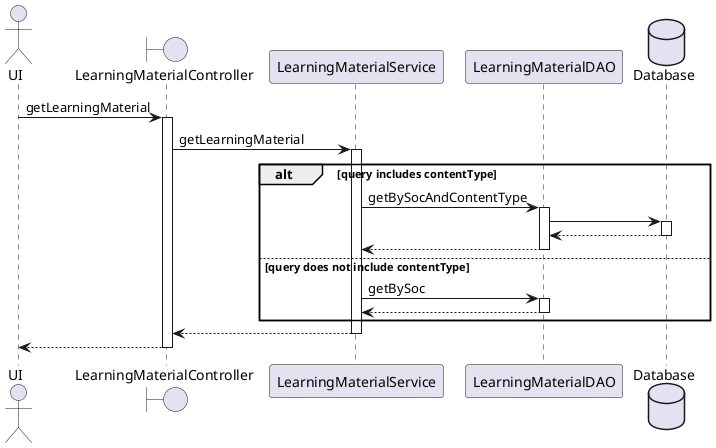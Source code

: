 @startuml

autoactivate on

actor UI
boundary LearningMaterialController
participant LearningMaterialService
participant LearningMaterialDAO
database Database

UI -> LearningMaterialController : getLearningMaterial
LearningMaterialController -> LearningMaterialService : getLearningMaterial
alt query includes contentType
    LearningMaterialService -> LearningMaterialDAO : getBySocAndContentType
    LearningMaterialDAO -> Database
    return
    return
else query does not include contentType
    LearningMaterialService -> LearningMaterialDAO : getBySoc
    return
end
return
return

@enduml